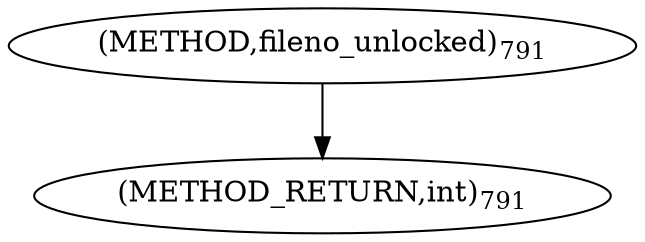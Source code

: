 digraph "fileno_unlocked" {  
"73916" [label = <(METHOD,fileno_unlocked)<SUB>791</SUB>> ]
"73918" [label = <(METHOD_RETURN,int)<SUB>791</SUB>> ]
  "73916" -> "73918" 
}
